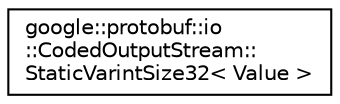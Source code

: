 digraph "类继承关系图"
{
 // LATEX_PDF_SIZE
  edge [fontname="Helvetica",fontsize="10",labelfontname="Helvetica",labelfontsize="10"];
  node [fontname="Helvetica",fontsize="10",shape=record];
  rankdir="LR";
  Node0 [label="google::protobuf::io\l::CodedOutputStream::\lStaticVarintSize32\< Value \>",height=0.2,width=0.4,color="black", fillcolor="white", style="filled",URL="$structgoogle_1_1protobuf_1_1io_1_1CodedOutputStream_1_1StaticVarintSize32.html",tooltip=" "];
}
